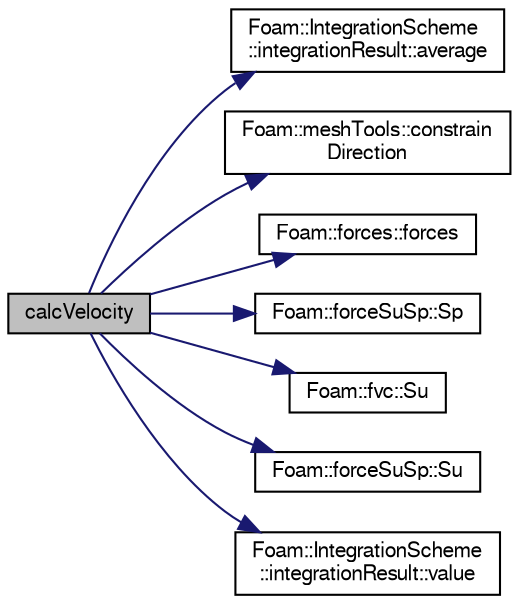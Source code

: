 digraph "calcVelocity"
{
  bgcolor="transparent";
  edge [fontname="FreeSans",fontsize="10",labelfontname="FreeSans",labelfontsize="10"];
  node [fontname="FreeSans",fontsize="10",shape=record];
  rankdir="LR";
  Node1 [label="calcVelocity",height=0.2,width=0.4,color="black", fillcolor="grey75", style="filled" fontcolor="black"];
  Node1 -> Node2 [color="midnightblue",fontsize="10",style="solid",fontname="FreeSans"];
  Node2 [label="Foam::IntegrationScheme\l::integrationResult::average",height=0.2,width=0.4,color="black",URL="$a01103.html#acdbc01c0179b0ded8e9fe4d5b5279bff",tooltip="Return const access to the average. "];
  Node1 -> Node3 [color="midnightblue",fontsize="10",style="solid",fontname="FreeSans"];
  Node3 [label="Foam::meshTools::constrain\lDirection",height=0.2,width=0.4,color="black",URL="$a10290.html#a05919d3e656fa4d04e9c3918d5b01b24",tooltip="Set the constrained components of directions/velocity to zero. "];
  Node1 -> Node4 [color="midnightblue",fontsize="10",style="solid",fontname="FreeSans"];
  Node4 [label="Foam::forces::forces",height=0.2,width=0.4,color="black",URL="$a00831.html#ad0adf28726fa5c987a2b4e30067f5e69",tooltip="Disallow default bitwise copy construct. "];
  Node1 -> Node5 [color="midnightblue",fontsize="10",style="solid",fontname="FreeSans"];
  Node5 [label="Foam::forceSuSp::Sp",height=0.2,width=0.4,color="black",URL="$a00832.html#acfcc3fd27c35d541f661e17aec7592a1",tooltip="Return const access to the implicit coefficient [kg/s]. "];
  Node1 -> Node6 [color="midnightblue",fontsize="10",style="solid",fontname="FreeSans"];
  Node6 [label="Foam::fvc::Su",height=0.2,width=0.4,color="black",URL="$a10271.html#ac92e296062b7b025a96b82351c1d9b89"];
  Node1 -> Node7 [color="midnightblue",fontsize="10",style="solid",fontname="FreeSans"];
  Node7 [label="Foam::forceSuSp::Su",height=0.2,width=0.4,color="black",URL="$a00832.html#aae4f608b4e0e95175a5b210d2a28a71a",tooltip="Return const access to the explicit contribution [kg.m/s2]. "];
  Node1 -> Node8 [color="midnightblue",fontsize="10",style="solid",fontname="FreeSans"];
  Node8 [label="Foam::IntegrationScheme\l::integrationResult::value",height=0.2,width=0.4,color="black",URL="$a01103.html#a3255c0dcbce1e066536c35aad740d6ea",tooltip="Return const access to the value. "];
}
